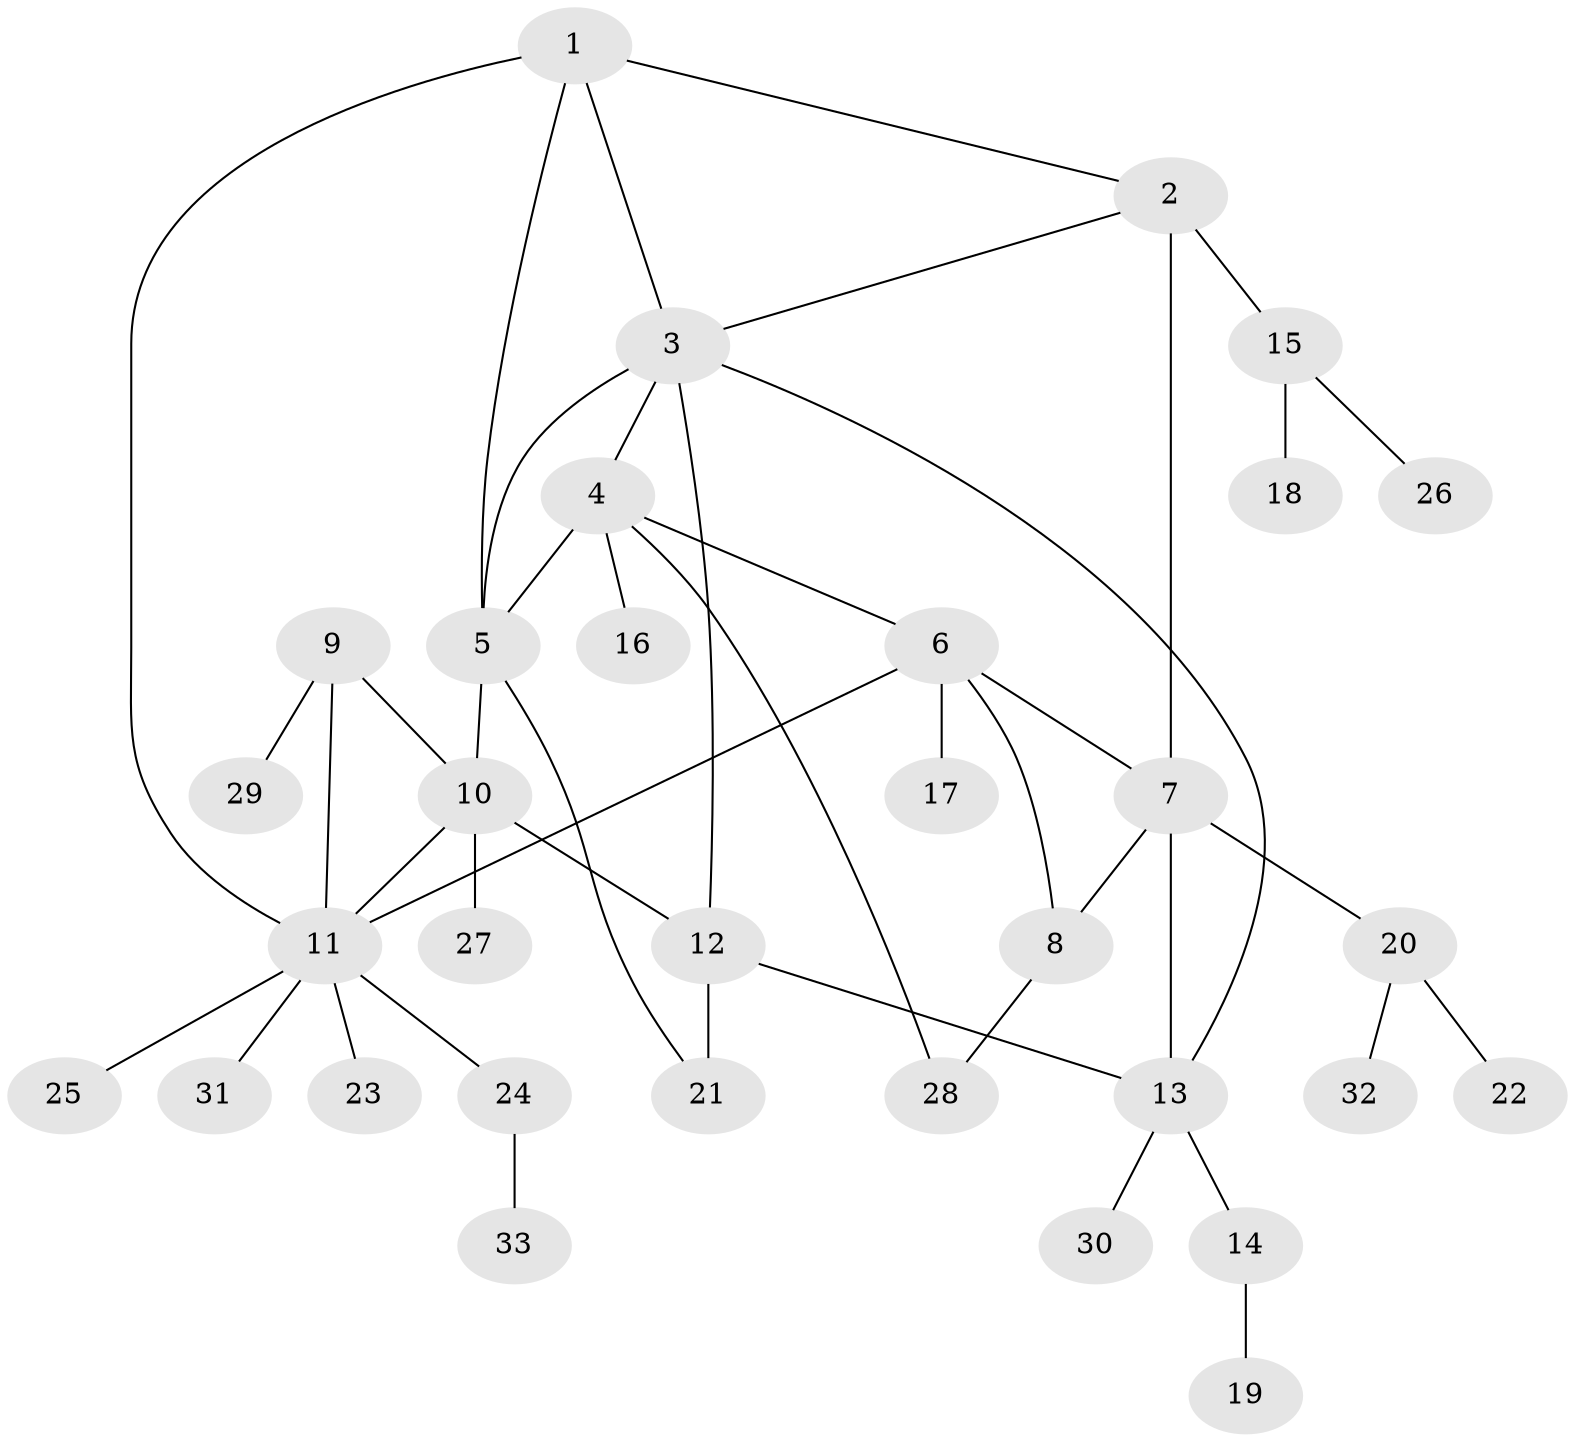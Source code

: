 // original degree distribution, {5: 0.045454545454545456, 7: 0.030303030303030304, 3: 0.09090909090909091, 12: 0.015151515151515152, 11: 0.015151515151515152, 4: 0.07575757575757576, 6: 0.030303030303030304, 9: 0.015151515151515152, 1: 0.6515151515151515, 2: 0.030303030303030304}
// Generated by graph-tools (version 1.1) at 2025/37/03/09/25 02:37:20]
// undirected, 33 vertices, 45 edges
graph export_dot {
graph [start="1"]
  node [color=gray90,style=filled];
  1;
  2;
  3;
  4;
  5;
  6;
  7;
  8;
  9;
  10;
  11;
  12;
  13;
  14;
  15;
  16;
  17;
  18;
  19;
  20;
  21;
  22;
  23;
  24;
  25;
  26;
  27;
  28;
  29;
  30;
  31;
  32;
  33;
  1 -- 2 [weight=1.0];
  1 -- 3 [weight=1.0];
  1 -- 5 [weight=1.0];
  1 -- 11 [weight=1.0];
  2 -- 3 [weight=1.0];
  2 -- 7 [weight=3.0];
  2 -- 15 [weight=1.0];
  3 -- 4 [weight=1.0];
  3 -- 5 [weight=1.0];
  3 -- 12 [weight=1.0];
  3 -- 13 [weight=1.0];
  4 -- 5 [weight=7.0];
  4 -- 6 [weight=1.0];
  4 -- 16 [weight=1.0];
  4 -- 28 [weight=1.0];
  5 -- 10 [weight=1.0];
  5 -- 21 [weight=1.0];
  6 -- 7 [weight=1.0];
  6 -- 8 [weight=1.0];
  6 -- 11 [weight=1.0];
  6 -- 17 [weight=6.0];
  7 -- 8 [weight=2.0];
  7 -- 13 [weight=1.0];
  7 -- 20 [weight=1.0];
  8 -- 28 [weight=1.0];
  9 -- 10 [weight=1.0];
  9 -- 11 [weight=1.0];
  9 -- 29 [weight=1.0];
  10 -- 11 [weight=1.0];
  10 -- 12 [weight=1.0];
  10 -- 27 [weight=1.0];
  11 -- 23 [weight=1.0];
  11 -- 24 [weight=1.0];
  11 -- 25 [weight=1.0];
  11 -- 31 [weight=1.0];
  12 -- 13 [weight=1.0];
  12 -- 21 [weight=3.0];
  13 -- 14 [weight=1.0];
  13 -- 30 [weight=1.0];
  14 -- 19 [weight=1.0];
  15 -- 18 [weight=1.0];
  15 -- 26 [weight=1.0];
  20 -- 22 [weight=1.0];
  20 -- 32 [weight=1.0];
  24 -- 33 [weight=1.0];
}
